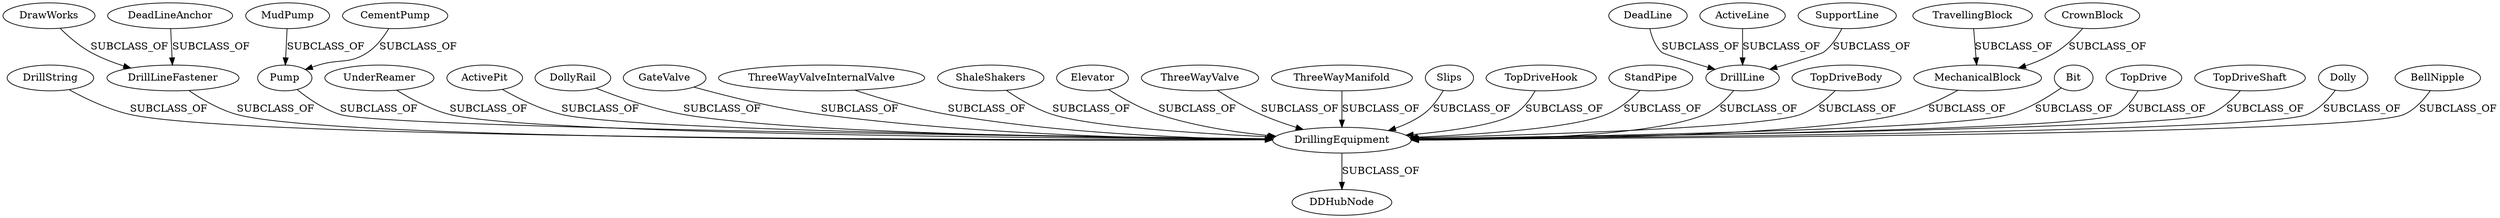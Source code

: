 strict digraph  {
DrillString;
DrillLineFastener;
MudPump;
TravellingBlock;
CrownBlock;
Pump;
DeadLine;
UnderReamer;
ActivePit;
DollyRail;
GateValve;
ThreeWayValveInternalValve;
DrillingEquipment;
ShaleShakers;
Elevator;
ThreeWayValve;
ThreeWayManifold;
DrawWorks;
Slips;
TopDriveHook;
StandPipe;
DrillLine;
TopDriveBody;
DDHubNode;
ActiveLine;
CementPump;
DeadLineAnchor;
MechanicalBlock;
Bit;
TopDrive;
TopDriveShaft;
Dolly;
SupportLine;
BellNipple;
DrillString -> DrillingEquipment  [label=SUBCLASS_OF];
DrillLineFastener -> DrillingEquipment  [label=SUBCLASS_OF];
MudPump -> Pump  [label=SUBCLASS_OF];
TravellingBlock -> MechanicalBlock  [label=SUBCLASS_OF];
CrownBlock -> MechanicalBlock  [label=SUBCLASS_OF];
Pump -> DrillingEquipment  [label=SUBCLASS_OF];
DeadLine -> DrillLine  [label=SUBCLASS_OF];
UnderReamer -> DrillingEquipment  [label=SUBCLASS_OF];
ActivePit -> DrillingEquipment  [label=SUBCLASS_OF];
DollyRail -> DrillingEquipment  [label=SUBCLASS_OF];
GateValve -> DrillingEquipment  [label=SUBCLASS_OF];
ThreeWayValveInternalValve -> DrillingEquipment  [label=SUBCLASS_OF];
DrillingEquipment -> DDHubNode  [label=SUBCLASS_OF];
ShaleShakers -> DrillingEquipment  [label=SUBCLASS_OF];
Elevator -> DrillingEquipment  [label=SUBCLASS_OF];
ThreeWayValve -> DrillingEquipment  [label=SUBCLASS_OF];
ThreeWayManifold -> DrillingEquipment  [label=SUBCLASS_OF];
DrawWorks -> DrillLineFastener  [label=SUBCLASS_OF];
Slips -> DrillingEquipment  [label=SUBCLASS_OF];
TopDriveHook -> DrillingEquipment  [label=SUBCLASS_OF];
StandPipe -> DrillingEquipment  [label=SUBCLASS_OF];
DrillLine -> DrillingEquipment  [label=SUBCLASS_OF];
TopDriveBody -> DrillingEquipment  [label=SUBCLASS_OF];
ActiveLine -> DrillLine  [label=SUBCLASS_OF];
CementPump -> Pump  [label=SUBCLASS_OF];
DeadLineAnchor -> DrillLineFastener  [label=SUBCLASS_OF];
MechanicalBlock -> DrillingEquipment  [label=SUBCLASS_OF];
Bit -> DrillingEquipment  [label=SUBCLASS_OF];
TopDrive -> DrillingEquipment  [label=SUBCLASS_OF];
TopDriveShaft -> DrillingEquipment  [label=SUBCLASS_OF];
Dolly -> DrillingEquipment  [label=SUBCLASS_OF];
SupportLine -> DrillLine  [label=SUBCLASS_OF];
BellNipple -> DrillingEquipment  [label=SUBCLASS_OF];
}
